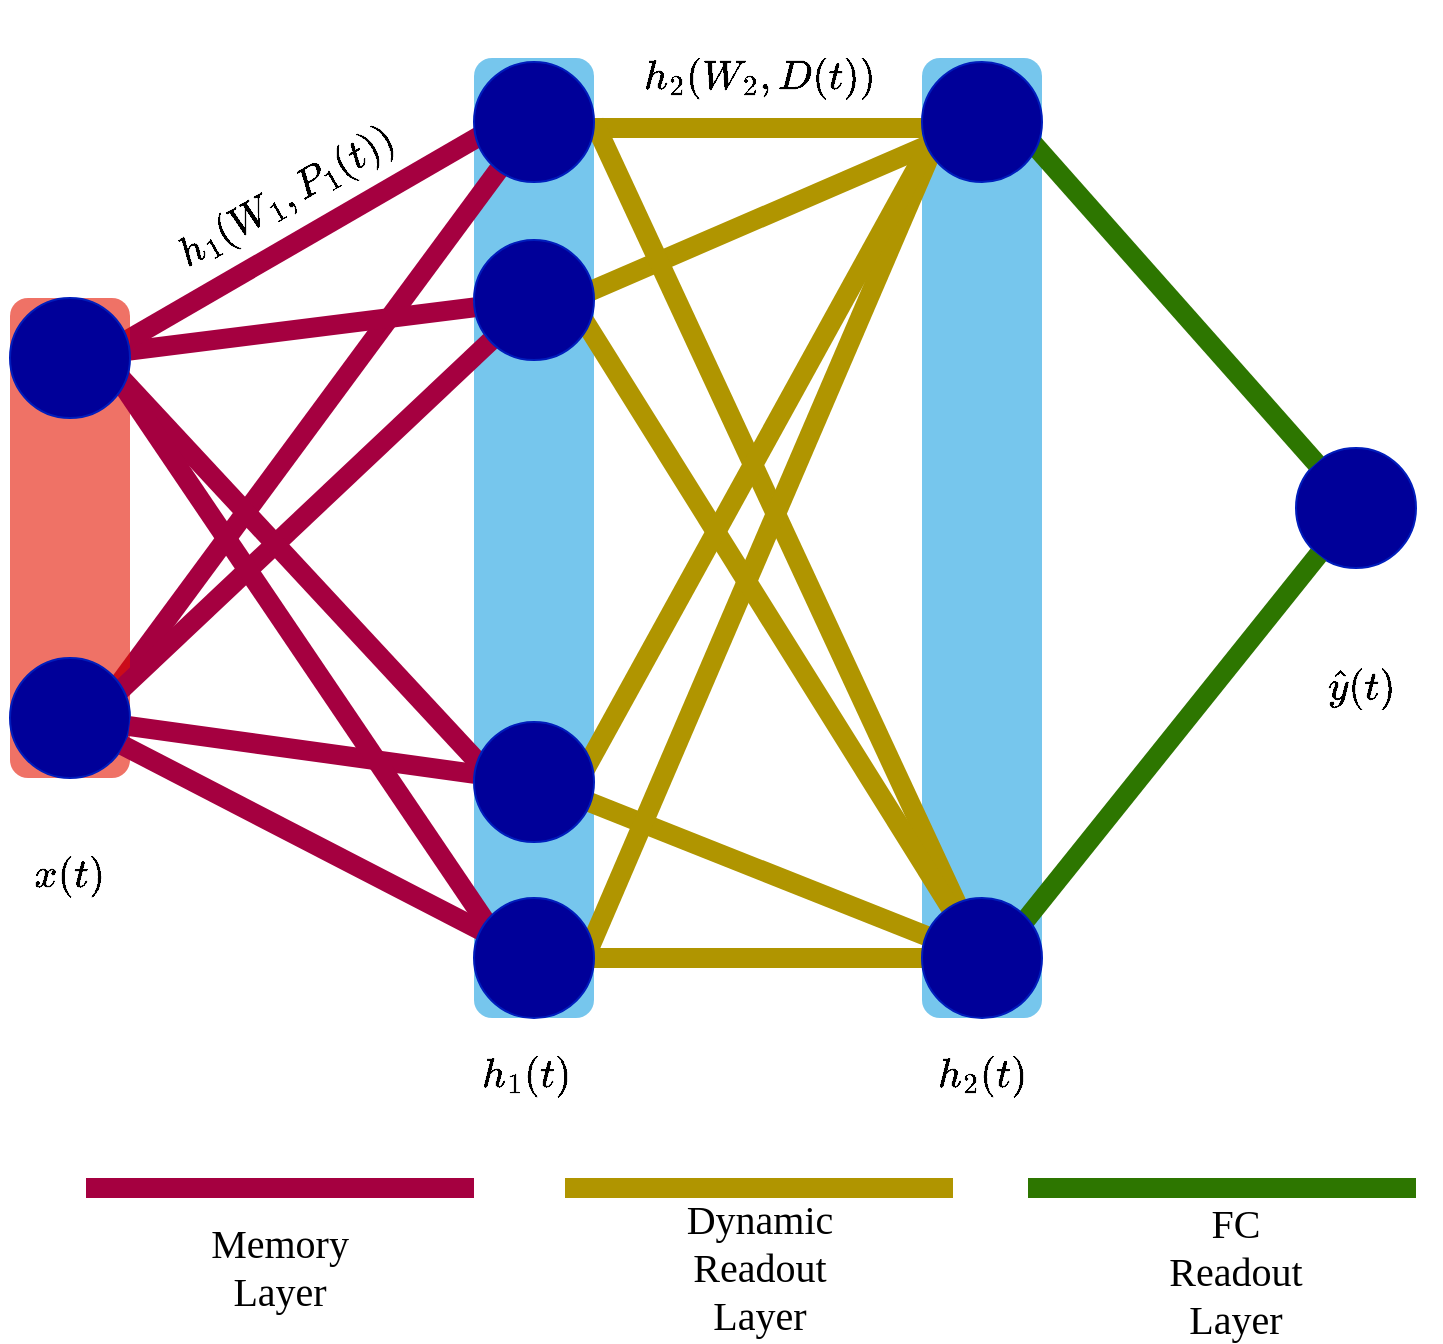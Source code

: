 <mxfile version="21.3.2" type="device">
  <diagram name="Page-1" id="9oYzcy-kETdnECsgGsuO">
    <mxGraphModel dx="2074" dy="725" grid="0" gridSize="10" guides="1" tooltips="1" connect="1" arrows="1" fold="1" page="1" pageScale="1" pageWidth="850" pageHeight="1100" math="1" shadow="0">
      <root>
        <mxCell id="0" />
        <mxCell id="1" parent="0" />
        <mxCell id="i6pXBAHcR_zqz3FhFPHY-2" value="" style="rounded=1;whiteSpace=wrap;html=1;fillColor=#1ba1e2;strokeColor=none;fontColor=#ffffff;shadow=0;fillStyle=auto;glass=0;dashed=1;dashPattern=12 12;opacity=60;" vertex="1" parent="1">
          <mxGeometry x="340" y="58" width="60" height="480" as="geometry" />
        </mxCell>
        <mxCell id="i6pXBAHcR_zqz3FhFPHY-17" value="" style="endArrow=none;rounded=0;strokeWidth=10;fontColor=#FF3333;fillColor=#d80073;strokeColor=#A50040;exitX=0.75;exitY=0.432;exitDx=0;exitDy=0;exitPerimeter=0;" edge="1" parent="1" source="i6pXBAHcR_zqz3FhFPHY-7" target="i6pXBAHcR_zqz3FhFPHY-8">
          <mxGeometry width="50" height="50" relative="1" as="geometry">
            <mxPoint x="144.5" y="393" as="sourcePoint" />
            <mxPoint x="346.5" y="276" as="targetPoint" />
            <Array as="points" />
          </mxGeometry>
        </mxCell>
        <mxCell id="i6pXBAHcR_zqz3FhFPHY-16" value="" style="endArrow=none;rounded=0;strokeWidth=10;fontColor=#FF3333;fillColor=#d80073;strokeColor=#A50040;" edge="1" parent="1" source="i6pXBAHcR_zqz3FhFPHY-5" target="i6pXBAHcR_zqz3FhFPHY-10">
          <mxGeometry width="50" height="50" relative="1" as="geometry">
            <mxPoint x="154" y="220" as="sourcePoint" />
            <mxPoint x="356" y="103" as="targetPoint" />
            <Array as="points" />
          </mxGeometry>
        </mxCell>
        <mxCell id="i6pXBAHcR_zqz3FhFPHY-14" value="" style="endArrow=none;rounded=0;strokeWidth=10;entryX=0.25;entryY=0.5;entryDx=0;entryDy=0;entryPerimeter=0;fontColor=#FF3333;fillColor=#d80073;strokeColor=#A50040;" edge="1" parent="1" target="i6pXBAHcR_zqz3FhFPHY-8">
          <mxGeometry width="50" height="50" relative="1" as="geometry">
            <mxPoint x="153" y="207" as="sourcePoint" />
            <mxPoint x="330" y="95" as="targetPoint" />
            <Array as="points" />
          </mxGeometry>
        </mxCell>
        <mxCell id="i6pXBAHcR_zqz3FhFPHY-1" value="" style="rounded=1;whiteSpace=wrap;html=1;fillColor=#e51400;fontColor=#ffffff;strokeColor=none;opacity=60;" vertex="1" parent="1">
          <mxGeometry x="108" y="178" width="60" height="240" as="geometry" />
        </mxCell>
        <mxCell id="i6pXBAHcR_zqz3FhFPHY-15" value="$$h_1(W_1,P_1(t))$$" style="text;html=1;strokeColor=none;fillColor=none;align=center;verticalAlign=middle;whiteSpace=wrap;rounded=0;rotation=-30;fontFamily=Comic Sans MS;fontSize=20;" vertex="1" parent="1">
          <mxGeometry x="182" y="89" width="127" height="74" as="geometry" />
        </mxCell>
        <mxCell id="i6pXBAHcR_zqz3FhFPHY-18" value="" style="endArrow=none;rounded=0;strokeWidth=10;fontColor=#FF3333;fillColor=#d80073;strokeColor=#A50040;" edge="1" parent="1" target="i6pXBAHcR_zqz3FhFPHY-10">
          <mxGeometry width="50" height="50" relative="1" as="geometry">
            <mxPoint x="158" y="379" as="sourcePoint" />
            <mxPoint x="358" y="115" as="targetPoint" />
            <Array as="points" />
          </mxGeometry>
        </mxCell>
        <mxCell id="i6pXBAHcR_zqz3FhFPHY-7" value="" style="ellipse;whiteSpace=wrap;html=1;aspect=fixed;strokeColor=#001DBC;fillColor=#000099;fontColor=#ffffff;" vertex="1" parent="1">
          <mxGeometry x="108" y="358" width="60" height="60" as="geometry" />
        </mxCell>
        <mxCell id="i6pXBAHcR_zqz3FhFPHY-19" value="" style="endArrow=none;rounded=0;strokeWidth=10;fontColor=#FF3333;fillColor=#d80073;strokeColor=#A50040;" edge="1" parent="1" source="i6pXBAHcR_zqz3FhFPHY-7" target="i6pXBAHcR_zqz3FhFPHY-11">
          <mxGeometry width="50" height="50" relative="1" as="geometry">
            <mxPoint x="147" y="564" as="sourcePoint" />
            <mxPoint x="337" y="385" as="targetPoint" />
            <Array as="points" />
          </mxGeometry>
        </mxCell>
        <mxCell id="i6pXBAHcR_zqz3FhFPHY-20" value="" style="endArrow=none;rounded=0;strokeWidth=10;fontColor=#FF3333;fillColor=#d80073;strokeColor=#A50040;" edge="1" parent="1" source="i6pXBAHcR_zqz3FhFPHY-7" target="i6pXBAHcR_zqz3FhFPHY-9">
          <mxGeometry width="50" height="50" relative="1" as="geometry">
            <mxPoint x="155" y="408" as="sourcePoint" />
            <mxPoint x="327" y="432" as="targetPoint" />
            <Array as="points" />
          </mxGeometry>
        </mxCell>
        <mxCell id="i6pXBAHcR_zqz3FhFPHY-21" value="" style="endArrow=none;rounded=0;strokeWidth=10;fontColor=#FF3333;fillColor=#d80073;strokeColor=#A50040;" edge="1" parent="1">
          <mxGeometry width="50" height="50" relative="1" as="geometry">
            <mxPoint x="157" y="211" as="sourcePoint" />
            <mxPoint x="354" y="423" as="targetPoint" />
            <Array as="points" />
          </mxGeometry>
        </mxCell>
        <mxCell id="i6pXBAHcR_zqz3FhFPHY-22" value="" style="endArrow=none;rounded=0;strokeWidth=10;fontColor=#FF3333;fillColor=#d80073;strokeColor=#A50040;exitX=0.9;exitY=0.667;exitDx=0;exitDy=0;exitPerimeter=0;" edge="1" parent="1" source="i6pXBAHcR_zqz3FhFPHY-5">
          <mxGeometry width="50" height="50" relative="1" as="geometry">
            <mxPoint x="157" y="290" as="sourcePoint" />
            <mxPoint x="354" y="502" as="targetPoint" />
            <Array as="points" />
          </mxGeometry>
        </mxCell>
        <mxCell id="i6pXBAHcR_zqz3FhFPHY-5" value="" style="ellipse;whiteSpace=wrap;html=1;aspect=fixed;strokeColor=#001DBC;fillColor=#000099;fontColor=#ffffff;" vertex="1" parent="1">
          <mxGeometry x="108" y="178" width="60" height="60" as="geometry" />
        </mxCell>
        <mxCell id="i6pXBAHcR_zqz3FhFPHY-12" value="" style="ellipse;whiteSpace=wrap;html=1;aspect=fixed;strokeColor=#001DBC;fillColor=#000099;fontColor=#ffffff;" vertex="1" parent="1">
          <mxGeometry x="751" y="253" width="60" height="60" as="geometry" />
        </mxCell>
        <mxCell id="i6pXBAHcR_zqz3FhFPHY-27" value="$$x(t)$$" style="text;html=1;strokeColor=none;fillColor=none;align=center;verticalAlign=middle;whiteSpace=wrap;rounded=0;fontSize=20;fontFamily=Comic Sans MS;" vertex="1" parent="1">
          <mxGeometry x="108" y="450" width="60" height="30" as="geometry" />
        </mxCell>
        <mxCell id="i6pXBAHcR_zqz3FhFPHY-28" value="$$h_1(t)$$" style="text;html=1;strokeColor=none;fillColor=none;align=center;verticalAlign=middle;whiteSpace=wrap;rounded=0;fontSize=20;fontFamily=Comic Sans MS;" vertex="1" parent="1">
          <mxGeometry x="336" y="550" width="60" height="30" as="geometry" />
        </mxCell>
        <mxCell id="i6pXBAHcR_zqz3FhFPHY-29" value="$$\hat{y}(t)$$" style="text;html=1;strokeColor=none;fillColor=none;align=center;verticalAlign=middle;whiteSpace=wrap;rounded=0;fontSize=20;fontFamily=Comic Sans MS;" vertex="1" parent="1">
          <mxGeometry x="754" y="356" width="60" height="30" as="geometry" />
        </mxCell>
        <mxCell id="i6pXBAHcR_zqz3FhFPHY-30" value="Memory Layer" style="text;html=1;strokeColor=none;fillColor=none;align=center;verticalAlign=middle;whiteSpace=wrap;rounded=0;fontSize=20;fontFamily=Comic Sans MS;" vertex="1" parent="1">
          <mxGeometry x="213" y="647" width="60" height="30" as="geometry" />
        </mxCell>
        <mxCell id="i6pXBAHcR_zqz3FhFPHY-31" value="Dynamic&lt;br&gt;Readout Layer" style="text;html=1;strokeColor=none;fillColor=none;align=center;verticalAlign=middle;whiteSpace=wrap;rounded=0;fontFamily=Comic Sans MS;fontSize=20;" vertex="1" parent="1">
          <mxGeometry x="452.5" y="647" width="60" height="30" as="geometry" />
        </mxCell>
        <mxCell id="i6pXBAHcR_zqz3FhFPHY-32" value="" style="endArrow=none;rounded=0;strokeWidth=10;fontColor=#FF3333;fillColor=#d80073;strokeColor=#A50040;" edge="1" parent="1">
          <mxGeometry width="50" height="50" relative="1" as="geometry">
            <mxPoint x="146" y="623" as="sourcePoint" />
            <mxPoint x="340" y="623" as="targetPoint" />
            <Array as="points" />
          </mxGeometry>
        </mxCell>
        <mxCell id="i6pXBAHcR_zqz3FhFPHY-34" value="" style="endArrow=none;rounded=0;strokeWidth=10;fontColor=#FF3333;fillColor=#e3c800;strokeColor=#B09500;" edge="1" parent="1">
          <mxGeometry width="50" height="50" relative="1" as="geometry">
            <mxPoint x="383" y="93" as="sourcePoint" />
            <mxPoint x="577" y="93" as="targetPoint" />
            <Array as="points" />
          </mxGeometry>
        </mxCell>
        <mxCell id="i6pXBAHcR_zqz3FhFPHY-35" value="" style="rounded=1;whiteSpace=wrap;html=1;fillColor=#1ba1e2;strokeColor=none;fontColor=#ffffff;shadow=0;fillStyle=auto;glass=0;dashed=1;dashPattern=12 12;opacity=60;" vertex="1" parent="1">
          <mxGeometry x="564" y="58" width="60" height="480" as="geometry" />
        </mxCell>
        <mxCell id="i6pXBAHcR_zqz3FhFPHY-40" value="" style="endArrow=none;rounded=0;strokeWidth=10;fontColor=#FF3333;fillColor=#e3c800;strokeColor=#B09500;" edge="1" parent="1">
          <mxGeometry width="50" height="50" relative="1" as="geometry">
            <mxPoint x="385.5" y="623" as="sourcePoint" />
            <mxPoint x="579.5" y="623" as="targetPoint" />
            <Array as="points" />
          </mxGeometry>
        </mxCell>
        <mxCell id="i6pXBAHcR_zqz3FhFPHY-41" value="" style="endArrow=none;rounded=0;strokeWidth=10;fontColor=#FF3333;fillColor=#e3c800;strokeColor=#B09500;" edge="1" parent="1" target="i6pXBAHcR_zqz3FhFPHY-37">
          <mxGeometry width="50" height="50" relative="1" as="geometry">
            <mxPoint x="381" y="182" as="sourcePoint" />
            <mxPoint x="575" y="182" as="targetPoint" />
            <Array as="points" />
          </mxGeometry>
        </mxCell>
        <mxCell id="i6pXBAHcR_zqz3FhFPHY-42" value="" style="endArrow=none;rounded=0;strokeWidth=10;fontColor=#FF3333;fillColor=#e3c800;strokeColor=#B09500;" edge="1" parent="1" target="i6pXBAHcR_zqz3FhFPHY-38">
          <mxGeometry width="50" height="50" relative="1" as="geometry">
            <mxPoint x="385" y="425" as="sourcePoint" />
            <mxPoint x="579" y="425" as="targetPoint" />
            <Array as="points" />
          </mxGeometry>
        </mxCell>
        <mxCell id="i6pXBAHcR_zqz3FhFPHY-55" value="" style="endArrow=none;rounded=0;strokeWidth=10;fontColor=#FF3333;fillColor=#e3c800;strokeColor=#B09500;" edge="1" parent="1" target="i6pXBAHcR_zqz3FhFPHY-38">
          <mxGeometry width="50" height="50" relative="1" as="geometry">
            <mxPoint x="383" y="508" as="sourcePoint" />
            <mxPoint x="564" y="580" as="targetPoint" />
            <Array as="points" />
          </mxGeometry>
        </mxCell>
        <mxCell id="i6pXBAHcR_zqz3FhFPHY-56" value="" style="endArrow=none;rounded=0;strokeWidth=10;fontColor=#FF3333;fillColor=#e3c800;strokeColor=#B09500;exitX=1;exitY=0.5;exitDx=0;exitDy=0;" edge="1" parent="1" source="i6pXBAHcR_zqz3FhFPHY-8" target="i6pXBAHcR_zqz3FhFPHY-38">
          <mxGeometry width="50" height="50" relative="1" as="geometry">
            <mxPoint x="383" y="102" as="sourcePoint" />
            <mxPoint x="564" y="174" as="targetPoint" />
            <Array as="points" />
          </mxGeometry>
        </mxCell>
        <mxCell id="i6pXBAHcR_zqz3FhFPHY-57" value="" style="endArrow=none;rounded=0;strokeWidth=10;fontColor=#FF3333;fillColor=#e3c800;strokeColor=#B09500;" edge="1" parent="1">
          <mxGeometry width="50" height="50" relative="1" as="geometry">
            <mxPoint x="576" y="88" as="sourcePoint" />
            <mxPoint x="393" y="514" as="targetPoint" />
            <Array as="points" />
          </mxGeometry>
        </mxCell>
        <mxCell id="i6pXBAHcR_zqz3FhFPHY-58" value="" style="endArrow=none;rounded=0;strokeWidth=10;fontColor=#FF3333;fillColor=#e3c800;strokeColor=#B09500;" edge="1" parent="1" target="i6pXBAHcR_zqz3FhFPHY-38">
          <mxGeometry width="50" height="50" relative="1" as="geometry">
            <mxPoint x="388" y="178" as="sourcePoint" />
            <mxPoint x="585" y="557" as="targetPoint" />
            <Array as="points" />
          </mxGeometry>
        </mxCell>
        <mxCell id="i6pXBAHcR_zqz3FhFPHY-59" value="" style="endArrow=none;rounded=0;strokeWidth=10;fontColor=#FF3333;fillColor=#e3c800;strokeColor=#B09500;" edge="1" parent="1">
          <mxGeometry width="50" height="50" relative="1" as="geometry">
            <mxPoint x="574" y="90" as="sourcePoint" />
            <mxPoint x="386" y="431" as="targetPoint" />
            <Array as="points" />
          </mxGeometry>
        </mxCell>
        <mxCell id="i6pXBAHcR_zqz3FhFPHY-9" value="" style="ellipse;whiteSpace=wrap;html=1;aspect=fixed;strokeColor=#001DBC;fillColor=#000099;fontColor=#ffffff;" vertex="1" parent="1">
          <mxGeometry x="340" y="478" width="60" height="60" as="geometry" />
        </mxCell>
        <mxCell id="i6pXBAHcR_zqz3FhFPHY-11" value="" style="ellipse;whiteSpace=wrap;html=1;aspect=fixed;strokeColor=#001DBC;fillColor=#000099;fontColor=#ffffff;" vertex="1" parent="1">
          <mxGeometry x="340" y="390" width="60" height="60" as="geometry" />
        </mxCell>
        <mxCell id="i6pXBAHcR_zqz3FhFPHY-10" value="" style="ellipse;whiteSpace=wrap;html=1;aspect=fixed;strokeColor=#001DBC;fillColor=#000099;fontColor=#ffffff;" vertex="1" parent="1">
          <mxGeometry x="340" y="149" width="60" height="60" as="geometry" />
        </mxCell>
        <mxCell id="i6pXBAHcR_zqz3FhFPHY-8" value="" style="ellipse;whiteSpace=wrap;html=1;aspect=fixed;strokeColor=#001DBC;fillColor=#000099;fontColor=#ffffff;" vertex="1" parent="1">
          <mxGeometry x="340" y="60" width="60" height="60" as="geometry" />
        </mxCell>
        <mxCell id="i6pXBAHcR_zqz3FhFPHY-60" value="$$h_2(W_2,D(t))$$" style="text;html=1;strokeColor=none;fillColor=none;align=center;verticalAlign=middle;whiteSpace=wrap;rounded=0;rotation=0;fontFamily=Comic Sans MS;fontSize=20;" vertex="1" parent="1">
          <mxGeometry x="419" y="29" width="127" height="74" as="geometry" />
        </mxCell>
        <mxCell id="i6pXBAHcR_zqz3FhFPHY-61" value="" style="endArrow=none;rounded=0;strokeWidth=10;fontColor=#FF3333;fillColor=#60a917;strokeColor=#2D7600;exitX=1;exitY=0.5;exitDx=0;exitDy=0;" edge="1" parent="1" target="i6pXBAHcR_zqz3FhFPHY-12">
          <mxGeometry width="50" height="50" relative="1" as="geometry">
            <mxPoint x="602" y="81" as="sourcePoint" />
            <mxPoint x="783" y="472" as="targetPoint" />
            <Array as="points" />
          </mxGeometry>
        </mxCell>
        <mxCell id="i6pXBAHcR_zqz3FhFPHY-62" value="" style="endArrow=none;rounded=0;strokeWidth=10;fontColor=#FF3333;fillColor=#60a917;strokeColor=#2D7600;" edge="1" parent="1" target="i6pXBAHcR_zqz3FhFPHY-12">
          <mxGeometry width="50" height="50" relative="1" as="geometry">
            <mxPoint x="601" y="507.5" as="sourcePoint" />
            <mxPoint x="782" y="507.5" as="targetPoint" />
            <Array as="points" />
          </mxGeometry>
        </mxCell>
        <mxCell id="i6pXBAHcR_zqz3FhFPHY-37" value="" style="ellipse;whiteSpace=wrap;html=1;aspect=fixed;strokeColor=#001DBC;fillColor=#000099;fontColor=#ffffff;" vertex="1" parent="1">
          <mxGeometry x="564" y="60" width="60" height="60" as="geometry" />
        </mxCell>
        <mxCell id="i6pXBAHcR_zqz3FhFPHY-38" value="" style="ellipse;whiteSpace=wrap;html=1;aspect=fixed;strokeColor=#001DBC;fillColor=#000099;fontColor=#ffffff;" vertex="1" parent="1">
          <mxGeometry x="564" y="478" width="60" height="60" as="geometry" />
        </mxCell>
        <mxCell id="i6pXBAHcR_zqz3FhFPHY-63" value="" style="endArrow=none;rounded=0;strokeWidth=10;fontColor=#FF3333;fillColor=#60a917;strokeColor=#2D7600;" edge="1" parent="1">
          <mxGeometry width="50" height="50" relative="1" as="geometry">
            <mxPoint x="617" y="623" as="sourcePoint" />
            <mxPoint x="811" y="623" as="targetPoint" />
            <Array as="points" />
          </mxGeometry>
        </mxCell>
        <mxCell id="i6pXBAHcR_zqz3FhFPHY-64" value="FC Readout Layer" style="text;html=1;strokeColor=none;fillColor=none;align=center;verticalAlign=middle;whiteSpace=wrap;rounded=0;fontFamily=Comic Sans MS;fontSize=20;" vertex="1" parent="1">
          <mxGeometry x="691" y="649" width="60" height="30" as="geometry" />
        </mxCell>
        <mxCell id="i6pXBAHcR_zqz3FhFPHY-66" value="$$h_2(t)$$" style="text;html=1;strokeColor=none;fillColor=none;align=center;verticalAlign=middle;whiteSpace=wrap;rounded=0;fontSize=20;fontFamily=Comic Sans MS;" vertex="1" parent="1">
          <mxGeometry x="564" y="550" width="60" height="30" as="geometry" />
        </mxCell>
      </root>
    </mxGraphModel>
  </diagram>
</mxfile>
